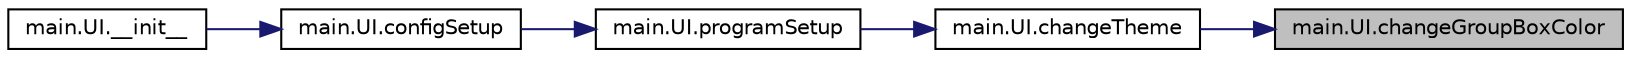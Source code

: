 digraph "main.UI.changeGroupBoxColor"
{
 // LATEX_PDF_SIZE
  edge [fontname="Helvetica",fontsize="10",labelfontname="Helvetica",labelfontsize="10"];
  node [fontname="Helvetica",fontsize="10",shape=record];
  rankdir="RL";
  Node1 [label="main.UI.changeGroupBoxColor",height=0.2,width=0.4,color="black", fillcolor="grey75", style="filled", fontcolor="black",tooltip=" "];
  Node1 -> Node2 [dir="back",color="midnightblue",fontsize="10",style="solid",fontname="Helvetica"];
  Node2 [label="main.UI.changeTheme",height=0.2,width=0.4,color="black", fillcolor="white", style="filled",URL="$classmain_1_1_u_i.html#a83d5e6c17ae4622eb6c98a48a89768ed",tooltip=" "];
  Node2 -> Node3 [dir="back",color="midnightblue",fontsize="10",style="solid",fontname="Helvetica"];
  Node3 [label="main.UI.programSetup",height=0.2,width=0.4,color="black", fillcolor="white", style="filled",URL="$classmain_1_1_u_i.html#ac1bad584babb5e1959092c506dc90a57",tooltip=" "];
  Node3 -> Node4 [dir="back",color="midnightblue",fontsize="10",style="solid",fontname="Helvetica"];
  Node4 [label="main.UI.configSetup",height=0.2,width=0.4,color="black", fillcolor="white", style="filled",URL="$classmain_1_1_u_i.html#add9307a7f11ba93aa6e7a074a5514a7a",tooltip="CONFIGURATION FILE FUNCTIONS ##."];
  Node4 -> Node5 [dir="back",color="midnightblue",fontsize="10",style="solid",fontname="Helvetica"];
  Node5 [label="main.UI.__init__",height=0.2,width=0.4,color="black", fillcolor="white", style="filled",URL="$classmain_1_1_u_i.html#a4da16ef68967e04e0716c62fb0a142ab",tooltip=" "];
}
